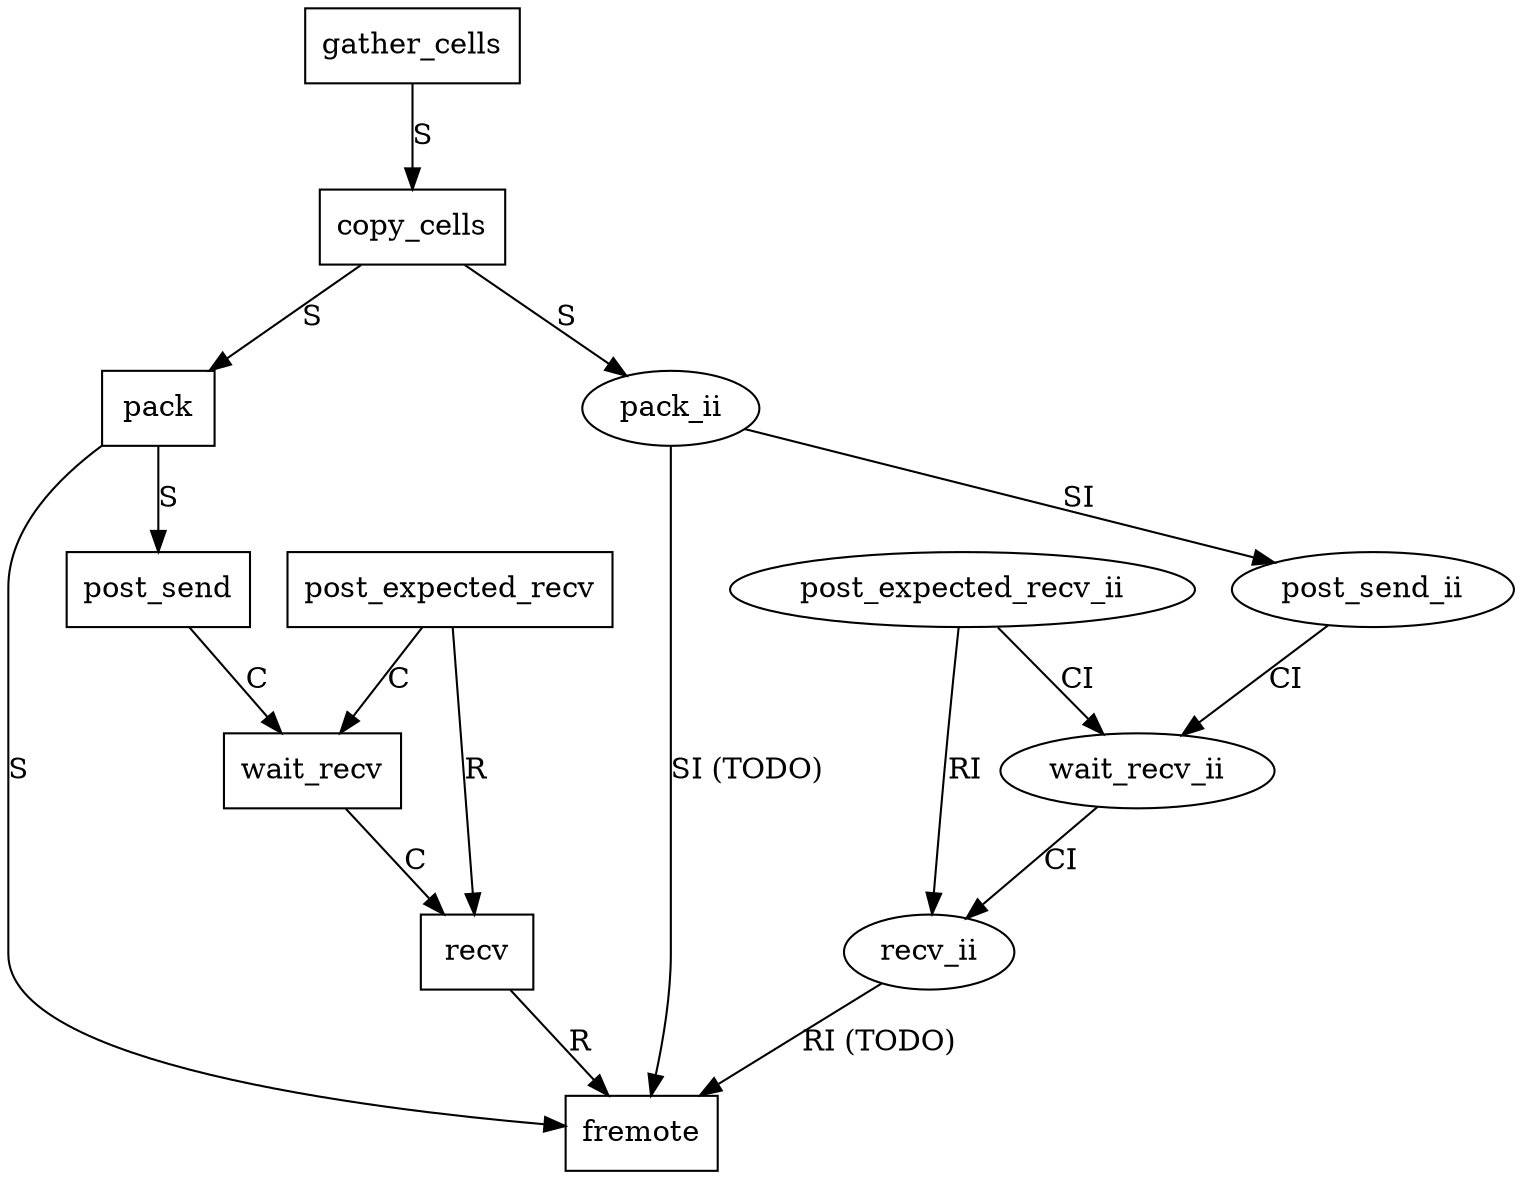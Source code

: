 digraph {
	{
		node [shape=box] 
		gather_cells->copy_cells->pack->post_send [label="S"];
		post_send->wait_recv->recv [label="C"];
		recv->fremote [label="R"];
		pack->fremote [label="S"];
		post_expected_recv->wait_recv [label="C"];
		post_expected_recv->recv [label="R"];
	}
	
	copy_cells->pack_ii [label="S"];
	pack_ii->post_send_ii [label="SI"];
	recv_ii->fremote [label="RI (TODO)"];
	pack_ii->fremote [label="SI (TODO)"];
	post_expected_recv_ii->wait_recv_ii->recv_ii [label="CI"];
	post_expected_recv_ii->recv_ii [label="RI"];
	post_send_ii->wait_recv_ii [label="CI"];
	
	{rank=same; pack; pack_ii;}
	{rank=same; post_send; post_send_ii;}
	{rank=same; wait_recv; wait_recv_ii;}
	{rank=same; recv; recv_ii;}
	{rank=same; post_expected_recv; post_expected_recv_ii;}
}